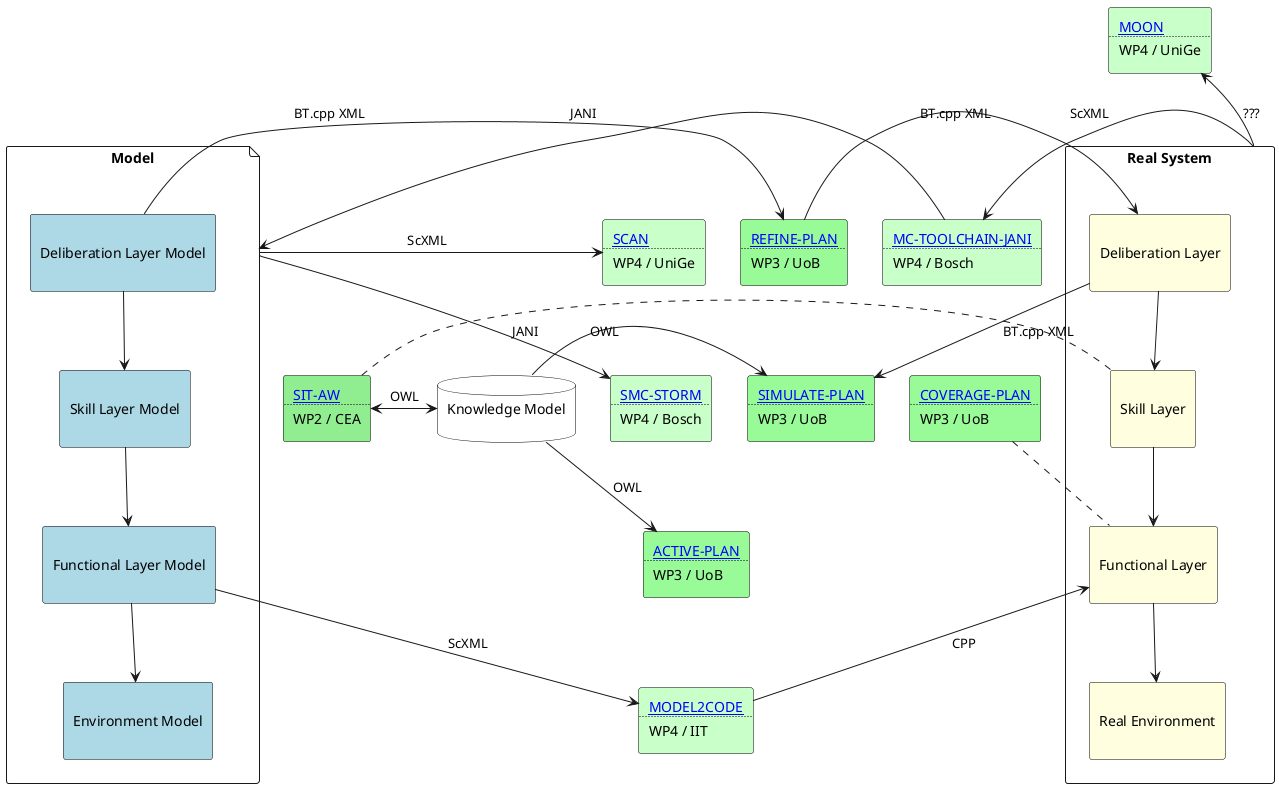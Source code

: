 @startuml
skinparam agent {
    BackgroundColor White
    BorderColor Black
}
skinparam database {
    BackgroundColor White
    BorderColor Black
}

rectangle "Real System" as r {
    agent "\nDeliberation Layer\n" as rdelib #LightYellow
    agent "\nSkill Layer\n" as rskill #LightYellow
    agent "\nFunctional Layer\n" as rfunc #LightYellow
    agent "\nReal Environment\n" as renv #LightYellow

    rdelib --> rskill
    rskill --> rfunc
    rfunc --> renv
}

file "Model" as m {
    agent "\nDeliberation Layer Model\n" as mdelib #LightBlue
    agent "\nSkill Layer Model\n" as mskill #LightBlue
    agent "\nFunctional Layer Model\n" as mfunc #LightBlue
    agent "\nEnvironment Model\n" as menv #LightBlue

    mdelib --> mskill
    mskill --> mfunc
    mfunc --> menv
}

m -[hidden]> r

renv -[hidden]> menv
rdelib -[hidden]> mdelib

database "Knowledge Model\n" as k 

' renv -[hidden]> k
' k -[hidden]> menv

' WP2

' rectangle WP2 #line.dashed{
agent sitaw #LightGreen [
[[https:///github.com/convince-project/sit-aw SIT-AW]]
....
WP2 / CEA
]
' }

sitaw -[hidden]> rskill
rskill .. sitaw
sitaw <-> k : OWL

' WP3

' rectangle WP3 #line.dashed {
agent refineplan #PaleGreen [
[[https://github.com/convince-project/refine-plan REFINE-PLAN]]
....
WP3 / UoB
] 
agent coverageplan #PaleGreen [
[[https:///github.com/convince-project/coverage-plan COVERAGE-PLAN]]
....
WP3 / UoB
]
agent activeplan #PaleGreen [
[[https://github.com/convince-project/active-plan ACTIVE-PLAN]]
....
WP3 / UoB
] 
agent simulateplan #PaleGreen [
[[https://github.com/convince-project/simulate-plan SIMULATE-PLAN]]
....
WP3 / UoB
] 
refineplan -[hidden]-> simulateplan
simulateplan -[hidden]-> activeplan
' }

coverageplan .. rfunc
mdelib -> refineplan : "BT.cpp XML"
refineplan -> rdelib : "BT.cpp XML"
rdelib -> simulateplan : "BT.cpp XML"
k -> simulateplan : OWL
k -> activeplan : OWL

' WP4

' rectangle WP4 #line.dashed {
agent moon #TECHNOLOGY [
[[https:///github.com/convince-project/moon MOON]]
....
WP4 / UniGe
]
' together {
agent scan #TECHNOLOGY [
[[https:///github.com/convince-project/scan SCAN]]
....
WP4 / UniGe
]
agent storm #TECHNOLOGY [
[[https:///github.com/convince-project/smc_storm SMC-STORM]]
....
WP4 / Bosch
]
scan -[hidden]-> storm
' }
' together {
agent jani #TECHNOLOGY [
[[https:///github.com/convince-project/mc-toolchain-jani MC-TOOLCHAIN-JANI]]
....
WP4 / Bosch
]
agent modeltocode #TECHNOLOGY [
[[https:///github.com/convince-project/modeltocode MODEL2CODE]]
....
WP4 / IIT
]
' }
' activeplan -[hidden]-> jani
activeplan -[hidden]-> modeltocode

moon -[hidden]> scan
moon -[hidden]-> rdelib

moon <-- r : ???

m -> storm : "JANI"
m -> scan : "ScXML"

r -> jani : "ScXML"
jani -> m : "JANI"
rfunc <- modeltocode : "CPP"
modeltocode <- mfunc : "ScXML"

refineplan -[hidden]> jani
@enduml
